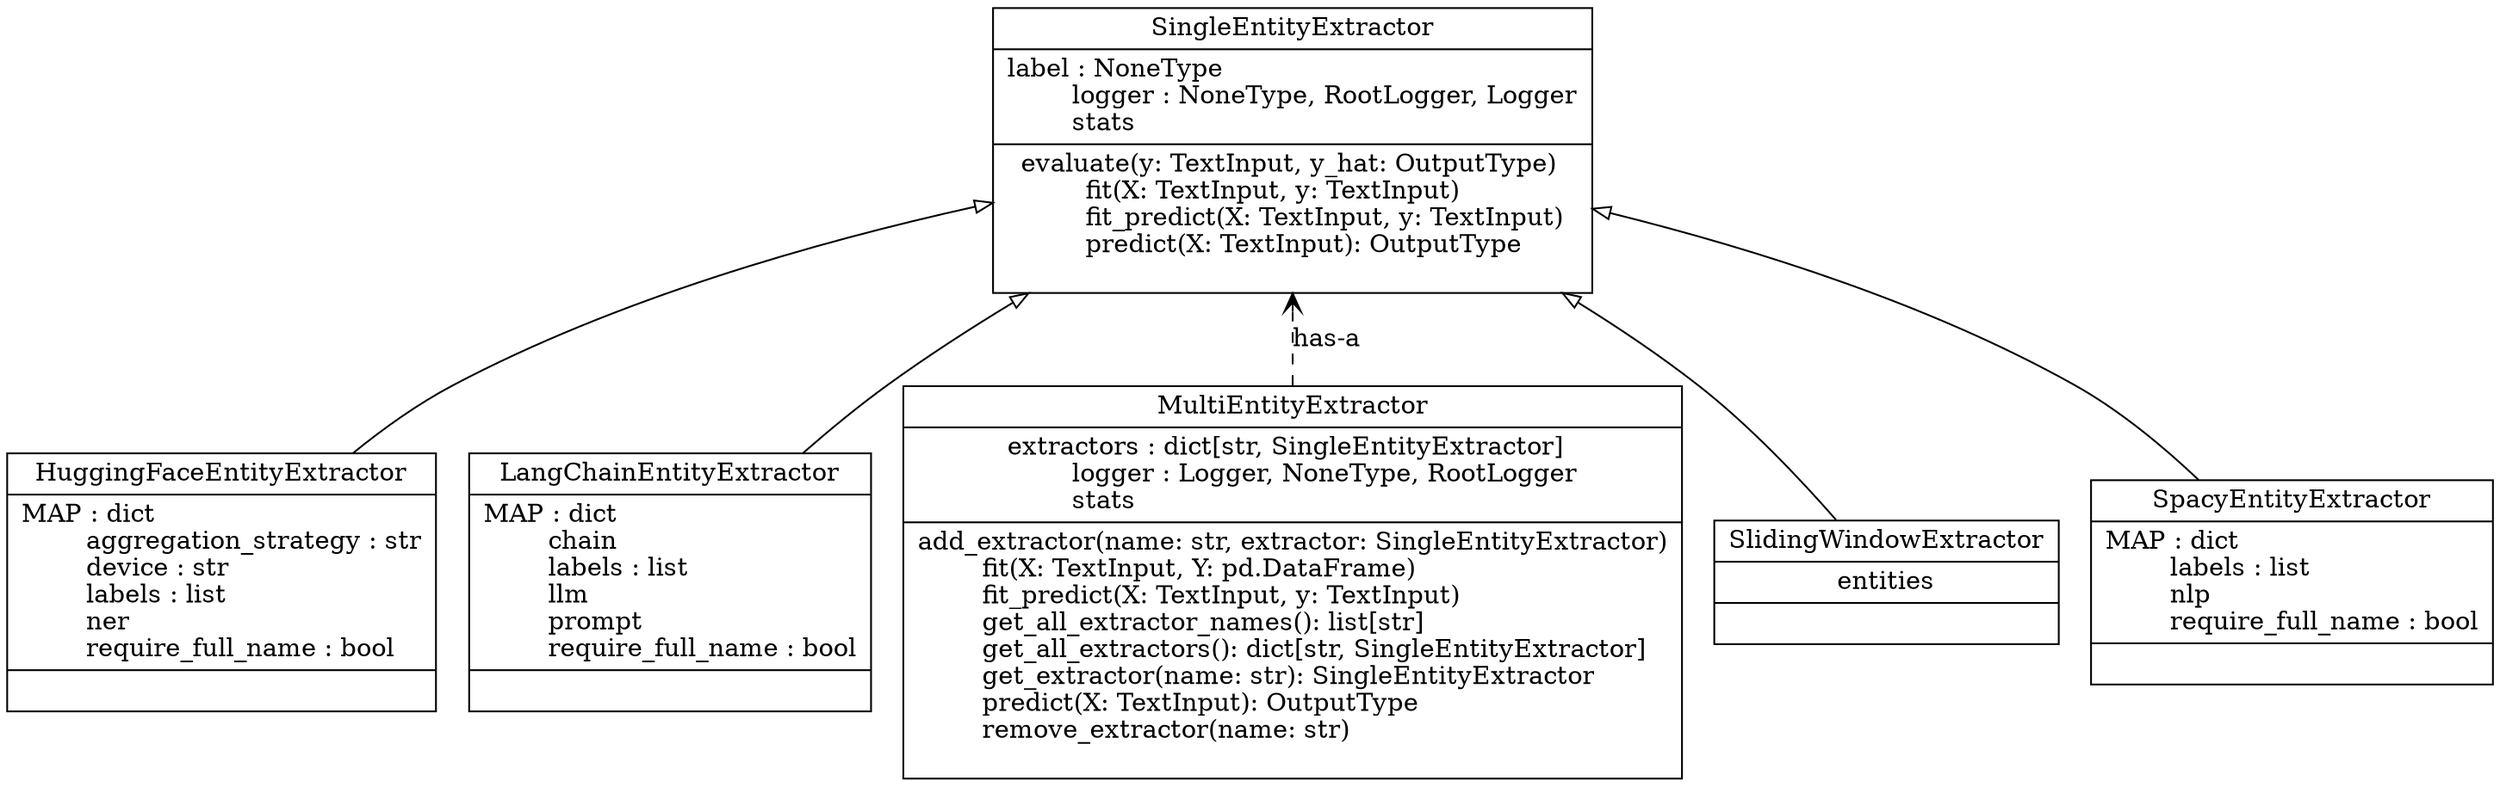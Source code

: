 digraph "classes" {
rankdir=BT
charset="utf-8"

"adapter.ootb.huggingface.HuggingFaceEntityExtractor" [
    color="black", fontcolor="black",
    label=<{HuggingFaceEntityExtractor|
        MAP : dict<br ALIGN="LEFT"/>
        aggregation_strategy : str<br ALIGN="LEFT"/>
        device : str<br ALIGN="LEFT"/>
        labels : list<br ALIGN="LEFT"/>
        ner<br ALIGN="LEFT"/>
        require_full_name : bool<br ALIGN="LEFT"/>|}>, 
    shape="record", style="solid"
];

"adapter.ootb.llm.LangChainEntityExtractor" [
    color="black", fontcolor="black",
    label=<{LangChainEntityExtractor|
        MAP : dict<br ALIGN="LEFT"/>
        chain<br ALIGN="LEFT"/>
        labels : list<br ALIGN="LEFT"/>
        llm<br ALIGN="LEFT"/>
        prompt<br ALIGN="LEFT"/>
        require_full_name : bool<br ALIGN="LEFT"/>|}>, 
    shape="record", style="solid"
];

"port.entity_extractor.MultiEntityExtractor" [
    color="black", fontcolor="black",
    label=<{MultiEntityExtractor|
        extractors : dict[str, SingleEntityExtractor]<br ALIGN="LEFT"/>
        logger : Logger, NoneType, RootLogger<br ALIGN="LEFT"/>
        stats<br ALIGN="LEFT"/>|
        add_extractor(name: str, extractor: SingleEntityExtractor)<br ALIGN="LEFT"/>
        fit(X: TextInput, Y: pd.DataFrame)<br ALIGN="LEFT"/>
        fit_predict(X: TextInput, y: TextInput)<br ALIGN="LEFT"/>
        get_all_extractor_names(): list[str]<br ALIGN="LEFT"/>
        get_all_extractors(): dict[str, SingleEntityExtractor]<br ALIGN="LEFT"/>
        get_extractor(name: str): SingleEntityExtractor<br ALIGN="LEFT"/>
        predict(X: TextInput): OutputType<br ALIGN="LEFT"/>
        remove_extractor(name: str)<br ALIGN="LEFT"/>
    }>, 
    shape="record", style="solid"
];

"port.entity_extractor.SingleEntityExtractor" [
    color="black", fontcolor="black",
    label=<{SingleEntityExtractor|
        label : NoneType<br ALIGN="LEFT"/>
        logger : NoneType, RootLogger, Logger<br ALIGN="LEFT"/>
        stats<br ALIGN="LEFT"/>|
        evaluate(y: TextInput, y_hat: OutputType)<br ALIGN="LEFT"/>
        fit(X: TextInput, y: TextInput)<br ALIGN="LEFT"/>
        fit_predict(X: TextInput, y: TextInput)<br ALIGN="LEFT"/>
        predict(X: TextInput): OutputType<br ALIGN="LEFT"/>
    }>, 
    shape="record", style="solid"
];

"adapter.naive.sliding_window.SlidingWindowExtractor" [
    color="black", fontcolor="black",
    label=<{SlidingWindowExtractor|entities<br ALIGN="LEFT"/>|}>, 
    shape="record", style="solid"
];

"adapter.ootb.spacy.SpacyEntityExtractor" [
    color="black", fontcolor="black",
    label=<{SpacyEntityExtractor|
        MAP : dict<br ALIGN="LEFT"/>
        labels : list<br ALIGN="LEFT"/>
        nlp<br ALIGN="LEFT"/>
        require_full_name : bool<br ALIGN="LEFT"/>|}>, 
    shape="record", style="solid"
];

"adapter.naive.sliding_window.SlidingWindowExtractor" -> "port.entity_extractor.SingleEntityExtractor" [arrowhead="empty"];
"adapter.ootb.huggingface.HuggingFaceEntityExtractor" -> "port.entity_extractor.SingleEntityExtractor" [arrowhead="empty"];
"adapter.ootb.llm.LangChainEntityExtractor" -> "port.entity_extractor.SingleEntityExtractor" [arrowhead="empty"];
"adapter.ootb.spacy.SpacyEntityExtractor" -> "port.entity_extractor.SingleEntityExtractor" [arrowhead="empty"];
"port.entity_extractor.MultiEntityExtractor" -> "port.entity_extractor.SingleEntityExtractor" [label="has-a", style="dashed", arrowhead="vee"];
}

